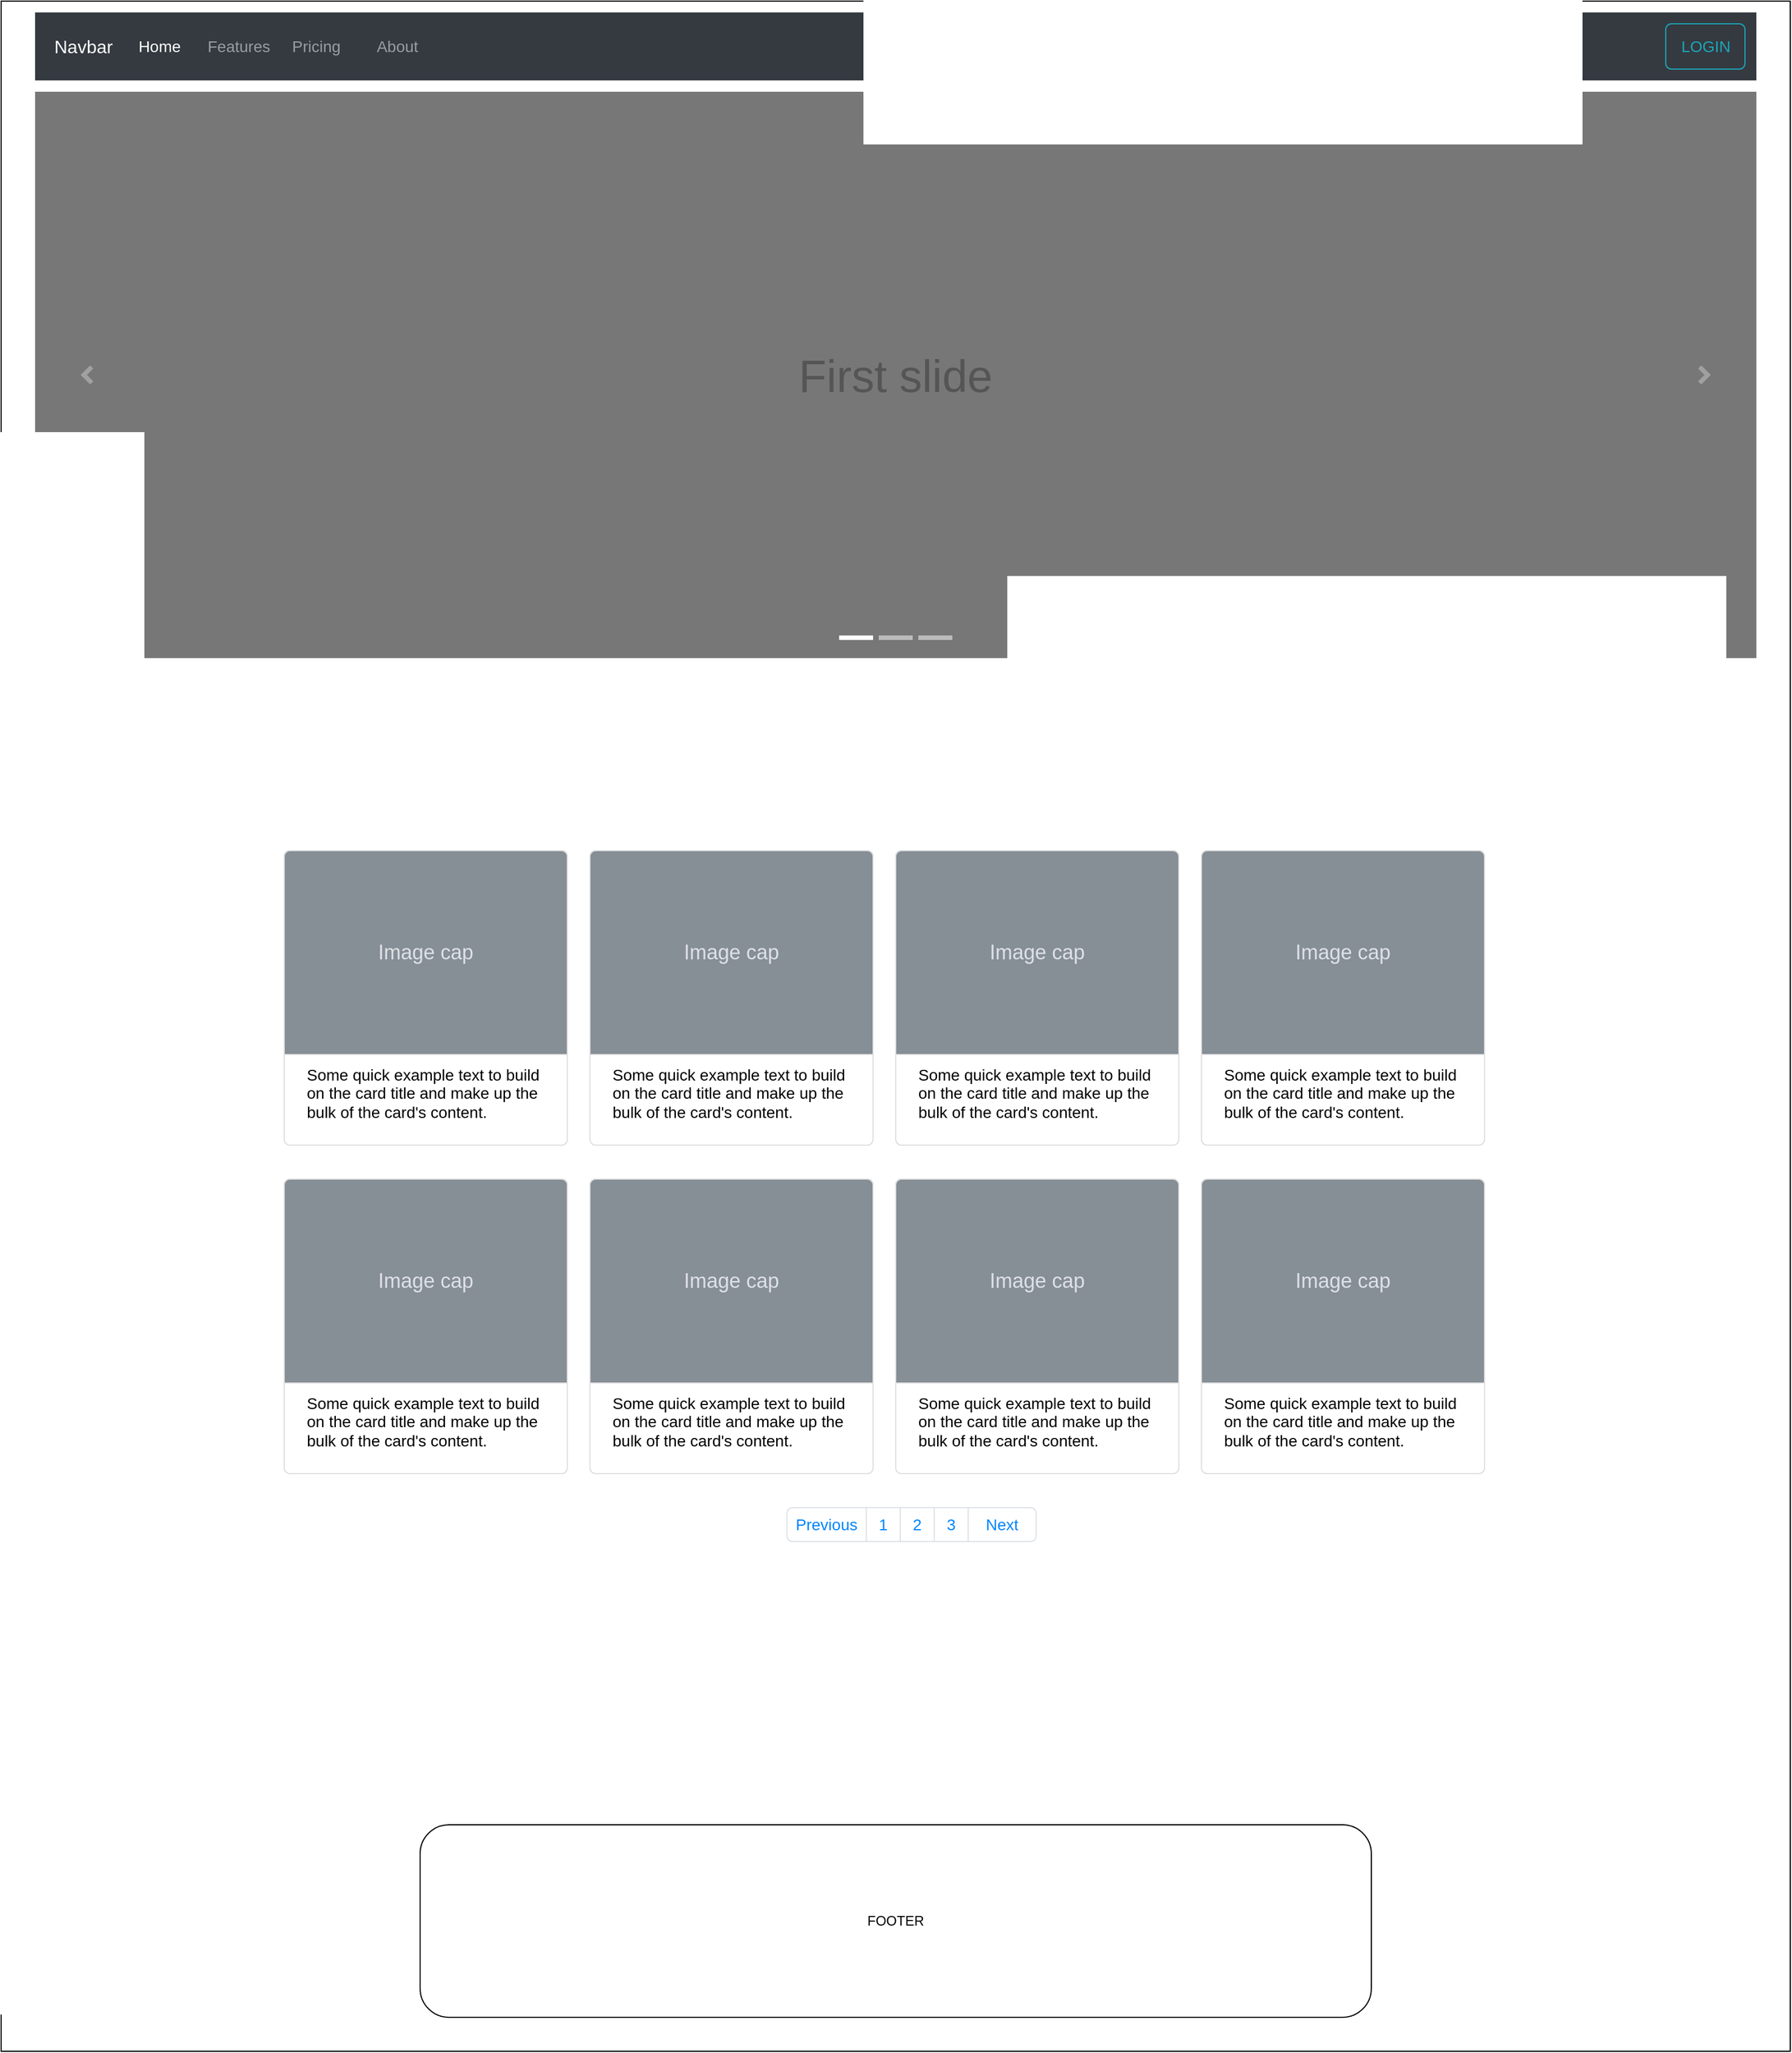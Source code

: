 <mxfile version="24.7.6">
  <diagram name="Página-1" id="1gBmtWovFUda9yKvvjN_">
    <mxGraphModel dx="2826" dy="3253" grid="1" gridSize="10" guides="1" tooltips="1" connect="1" arrows="1" fold="1" page="1" pageScale="1" pageWidth="827" pageHeight="1169" math="0" shadow="0">
      <root>
        <mxCell id="0" />
        <mxCell id="1" parent="0" />
        <mxCell id="1Idk6-fjbgLtCcOZboem-2" value="" style="rounded=0;whiteSpace=wrap;html=1;" vertex="1" parent="1">
          <mxGeometry x="-390" y="-1410" width="1580" height="1810" as="geometry" />
        </mxCell>
        <mxCell id="1Idk6-fjbgLtCcOZboem-12" value="" style="html=1;shadow=0;dashed=0;fillColor=#343A40;strokeColor=none;fontSize=16;fontColor=#ffffff;align=left;spacing=15;" vertex="1" parent="1">
          <mxGeometry x="-360" y="-1400" width="1520" height="60" as="geometry" />
        </mxCell>
        <mxCell id="1Idk6-fjbgLtCcOZboem-13" value="" style="swimlane;shape=mxgraph.bootstrap.anchor;strokeColor=none;fillColor=none;fontColor=#0085FC;fontStyle=0;childLayout=stackLayout;horizontal=0;startSize=0;horizontalStack=1;resizeParent=1;resizeParentMax=0;resizeLast=0;collapsible=0;marginBottom=0;whiteSpace=wrap;html=1;resizeWidth=0;" vertex="1" parent="1Idk6-fjbgLtCcOZboem-12">
          <mxGeometry y="10" width="350" height="40" as="geometry" />
        </mxCell>
        <mxCell id="1Idk6-fjbgLtCcOZboem-14" value="Navbar" style="text;strokeColor=none;align=left;verticalAlign=middle;spacingLeft=15;spacingRight=10;points=[[0,0.5],[1,0.5]];portConstraint=eastwest;rotatable=0;whiteSpace=wrap;html=1;fillColor=none;fontColor=#ffffff;fontSize=16;" vertex="1" parent="1Idk6-fjbgLtCcOZboem-13">
          <mxGeometry width="80" height="40" as="geometry" />
        </mxCell>
        <mxCell id="1Idk6-fjbgLtCcOZboem-15" value="Home" style="text;strokeColor=none;align=center;verticalAlign=middle;spacingLeft=10;spacingRight=10;points=[[0,0.5],[1,0.5]];portConstraint=eastwest;rotatable=0;whiteSpace=wrap;html=1;fillColor=none;fontColor=#ffffff;fontSize=14;" vertex="1" parent="1Idk6-fjbgLtCcOZboem-13">
          <mxGeometry x="80" width="60" height="40" as="geometry" />
        </mxCell>
        <mxCell id="1Idk6-fjbgLtCcOZboem-16" value="Features" style="text;strokeColor=none;align=center;verticalAlign=middle;spacingLeft=10;spacingRight=10;points=[[0,0.5],[1,0.5]];portConstraint=eastwest;rotatable=0;whiteSpace=wrap;html=1;fillColor=none;fontColor=#9A9DA0;fontSize=14;" vertex="1" parent="1Idk6-fjbgLtCcOZboem-13">
          <mxGeometry x="140" width="80" height="40" as="geometry" />
        </mxCell>
        <mxCell id="1Idk6-fjbgLtCcOZboem-17" value="Pricing" style="text;strokeColor=none;align=left;verticalAlign=middle;spacingLeft=5;spacingRight=10;points=[[0,0.5],[1,0.5]];portConstraint=eastwest;rotatable=0;whiteSpace=wrap;html=1;fillColor=none;fontColor=#9A9DA0;fontSize=14;" vertex="1" parent="1Idk6-fjbgLtCcOZboem-13">
          <mxGeometry x="220" width="70" height="40" as="geometry" />
        </mxCell>
        <mxCell id="1Idk6-fjbgLtCcOZboem-18" value="About" style="text;strokeColor=none;align=center;verticalAlign=middle;spacingLeft=10;spacingRight=10;points=[[0,0.5],[1,0.5]];portConstraint=eastwest;rotatable=0;whiteSpace=wrap;html=1;fillColor=none;fontColor=#9A9DA0;fontSize=14;" vertex="1" parent="1Idk6-fjbgLtCcOZboem-13">
          <mxGeometry x="290" width="60" height="40" as="geometry" />
        </mxCell>
        <mxCell id="1Idk6-fjbgLtCcOZboem-19" value="LOGIN" style="html=1;shadow=0;dashed=0;shape=mxgraph.bootstrap.rrect;rSize=5;fontSize=14;fontColor=#1CA5B8;strokeColor=#1CA5B8;fillColor=none;" vertex="1" parent="1Idk6-fjbgLtCcOZboem-12">
          <mxGeometry x="1" width="70" height="40" relative="1" as="geometry">
            <mxPoint x="-80" y="10" as="offset" />
          </mxGeometry>
        </mxCell>
        <mxCell id="1Idk6-fjbgLtCcOZboem-21" value="First slide" style="html=1;shadow=0;dashed=0;strokeColor=none;strokeWidth=1;fillColor=#777777;fontColor=#555555;whiteSpace=wrap;align=center;verticalAlign=middle;fontStyle=0;fontSize=40;" vertex="1" parent="1">
          <mxGeometry x="-360" y="-1330" width="1520" height="500" as="geometry" />
        </mxCell>
        <mxCell id="1Idk6-fjbgLtCcOZboem-22" value="" style="html=1;verticalLabelPosition=bottom;labelBackgroundColor=#ffffff;verticalAlign=top;shadow=0;dashed=0;strokeWidth=4;shape=mxgraph.ios7.misc.more;strokeColor=#a0a0a0;" vertex="1" parent="1Idk6-fjbgLtCcOZboem-21">
          <mxGeometry x="1" y="0.5" width="7" height="14" relative="1" as="geometry">
            <mxPoint x="-50" y="-7" as="offset" />
          </mxGeometry>
        </mxCell>
        <mxCell id="1Idk6-fjbgLtCcOZboem-23" value="" style="flipH=1;html=1;verticalLabelPosition=bottom;labelBackgroundColor=#ffffff;verticalAlign=top;shadow=0;dashed=0;strokeWidth=4;shape=mxgraph.ios7.misc.more;strokeColor=#a0a0a0;" vertex="1" parent="1Idk6-fjbgLtCcOZboem-21">
          <mxGeometry y="0.5" width="7" height="14" relative="1" as="geometry">
            <mxPoint x="43" y="-7" as="offset" />
          </mxGeometry>
        </mxCell>
        <mxCell id="1Idk6-fjbgLtCcOZboem-24" value="" style="html=1;shadow=0;strokeColor=none;fillColor=#ffffff;" vertex="1" parent="1Idk6-fjbgLtCcOZboem-21">
          <mxGeometry x="0.5" y="1" width="30" height="4" relative="1" as="geometry">
            <mxPoint x="-50" y="-20" as="offset" />
          </mxGeometry>
        </mxCell>
        <mxCell id="1Idk6-fjbgLtCcOZboem-25" value="" style="html=1;shadow=0;strokeColor=none;fillColor=#BBBBBB;" vertex="1" parent="1Idk6-fjbgLtCcOZboem-21">
          <mxGeometry x="0.5" y="1" width="30" height="4" relative="1" as="geometry">
            <mxPoint x="-15" y="-20" as="offset" />
          </mxGeometry>
        </mxCell>
        <mxCell id="1Idk6-fjbgLtCcOZboem-26" value="" style="html=1;shadow=0;strokeColor=none;fillColor=#BBBBBB;" vertex="1" parent="1Idk6-fjbgLtCcOZboem-21">
          <mxGeometry x="0.5" y="1" width="30" height="4" relative="1" as="geometry">
            <mxPoint x="20" y="-20" as="offset" />
          </mxGeometry>
        </mxCell>
        <mxCell id="1Idk6-fjbgLtCcOZboem-29" value="Some quick example text to build on the card title and make up the bulk of the card&#39;s content." style="html=1;shadow=0;dashed=0;shape=mxgraph.bootstrap.rrect;rSize=5;strokeColor=#DFDFDF;html=1;whiteSpace=wrap;fillColor=#ffffff;fontColor=#000000;verticalAlign=bottom;align=left;spacing=20;fontSize=14;" vertex="1" parent="1">
          <mxGeometry x="-140" y="-660" width="250" height="260" as="geometry" />
        </mxCell>
        <mxCell id="1Idk6-fjbgLtCcOZboem-30" value="Image cap" style="html=1;shadow=0;dashed=0;shape=mxgraph.bootstrap.topButton;rSize=5;perimeter=none;whiteSpace=wrap;fillColor=#868E96;strokeColor=#DFDFDF;fontColor=#DEE2E6;resizeWidth=1;fontSize=18;" vertex="1" parent="1Idk6-fjbgLtCcOZboem-29">
          <mxGeometry width="250" height="180" relative="1" as="geometry" />
        </mxCell>
        <mxCell id="1Idk6-fjbgLtCcOZboem-31" value="Some quick example text to build on the card title and make up the bulk of the card&#39;s content." style="html=1;shadow=0;dashed=0;shape=mxgraph.bootstrap.rrect;rSize=5;strokeColor=#DFDFDF;html=1;whiteSpace=wrap;fillColor=#ffffff;fontColor=#000000;verticalAlign=bottom;align=left;spacing=20;fontSize=14;" vertex="1" parent="1">
          <mxGeometry x="130" y="-370" width="250" height="260" as="geometry" />
        </mxCell>
        <mxCell id="1Idk6-fjbgLtCcOZboem-32" value="Image cap" style="html=1;shadow=0;dashed=0;shape=mxgraph.bootstrap.topButton;rSize=5;perimeter=none;whiteSpace=wrap;fillColor=#868E96;strokeColor=#DFDFDF;fontColor=#DEE2E6;resizeWidth=1;fontSize=18;" vertex="1" parent="1Idk6-fjbgLtCcOZboem-31">
          <mxGeometry width="250" height="180" relative="1" as="geometry" />
        </mxCell>
        <mxCell id="1Idk6-fjbgLtCcOZboem-33" value="Some quick example text to build on the card title and make up the bulk of the card&#39;s content." style="html=1;shadow=0;dashed=0;shape=mxgraph.bootstrap.rrect;rSize=5;strokeColor=#DFDFDF;html=1;whiteSpace=wrap;fillColor=#ffffff;fontColor=#000000;verticalAlign=bottom;align=left;spacing=20;fontSize=14;" vertex="1" parent="1">
          <mxGeometry x="-140" y="-370" width="250" height="260" as="geometry" />
        </mxCell>
        <mxCell id="1Idk6-fjbgLtCcOZboem-34" value="Image cap" style="html=1;shadow=0;dashed=0;shape=mxgraph.bootstrap.topButton;rSize=5;perimeter=none;whiteSpace=wrap;fillColor=#868E96;strokeColor=#DFDFDF;fontColor=#DEE2E6;resizeWidth=1;fontSize=18;" vertex="1" parent="1Idk6-fjbgLtCcOZboem-33">
          <mxGeometry width="250" height="180" relative="1" as="geometry" />
        </mxCell>
        <mxCell id="1Idk6-fjbgLtCcOZboem-35" value="Some quick example text to build on the card title and make up the bulk of the card&#39;s content." style="html=1;shadow=0;dashed=0;shape=mxgraph.bootstrap.rrect;rSize=5;strokeColor=#DFDFDF;html=1;whiteSpace=wrap;fillColor=#ffffff;fontColor=#000000;verticalAlign=bottom;align=left;spacing=20;fontSize=14;" vertex="1" parent="1">
          <mxGeometry x="400" y="-660" width="250" height="260" as="geometry" />
        </mxCell>
        <mxCell id="1Idk6-fjbgLtCcOZboem-36" value="Image cap" style="html=1;shadow=0;dashed=0;shape=mxgraph.bootstrap.topButton;rSize=5;perimeter=none;whiteSpace=wrap;fillColor=#868E96;strokeColor=#DFDFDF;fontColor=#DEE2E6;resizeWidth=1;fontSize=18;" vertex="1" parent="1Idk6-fjbgLtCcOZboem-35">
          <mxGeometry width="250" height="180" relative="1" as="geometry" />
        </mxCell>
        <mxCell id="1Idk6-fjbgLtCcOZboem-37" value="Some quick example text to build on the card title and make up the bulk of the card&#39;s content." style="html=1;shadow=0;dashed=0;shape=mxgraph.bootstrap.rrect;rSize=5;strokeColor=#DFDFDF;html=1;whiteSpace=wrap;fillColor=#ffffff;fontColor=#000000;verticalAlign=bottom;align=left;spacing=20;fontSize=14;" vertex="1" parent="1">
          <mxGeometry x="400" y="-370" width="250" height="260" as="geometry" />
        </mxCell>
        <mxCell id="1Idk6-fjbgLtCcOZboem-38" value="Image cap" style="html=1;shadow=0;dashed=0;shape=mxgraph.bootstrap.topButton;rSize=5;perimeter=none;whiteSpace=wrap;fillColor=#868E96;strokeColor=#DFDFDF;fontColor=#DEE2E6;resizeWidth=1;fontSize=18;" vertex="1" parent="1Idk6-fjbgLtCcOZboem-37">
          <mxGeometry width="250" height="180" relative="1" as="geometry" />
        </mxCell>
        <mxCell id="1Idk6-fjbgLtCcOZboem-39" value="Some quick example text to build on the card title and make up the bulk of the card&#39;s content." style="html=1;shadow=0;dashed=0;shape=mxgraph.bootstrap.rrect;rSize=5;strokeColor=#DFDFDF;html=1;whiteSpace=wrap;fillColor=#ffffff;fontColor=#000000;verticalAlign=bottom;align=left;spacing=20;fontSize=14;" vertex="1" parent="1">
          <mxGeometry x="130" y="-660" width="250" height="260" as="geometry" />
        </mxCell>
        <mxCell id="1Idk6-fjbgLtCcOZboem-40" value="Image cap" style="html=1;shadow=0;dashed=0;shape=mxgraph.bootstrap.topButton;rSize=5;perimeter=none;whiteSpace=wrap;fillColor=#868E96;strokeColor=#DFDFDF;fontColor=#DEE2E6;resizeWidth=1;fontSize=18;" vertex="1" parent="1Idk6-fjbgLtCcOZboem-39">
          <mxGeometry width="250" height="180" relative="1" as="geometry" />
        </mxCell>
        <mxCell id="1Idk6-fjbgLtCcOZboem-41" value="Some quick example text to build on the card title and make up the bulk of the card&#39;s content." style="html=1;shadow=0;dashed=0;shape=mxgraph.bootstrap.rrect;rSize=5;strokeColor=#DFDFDF;html=1;whiteSpace=wrap;fillColor=#ffffff;fontColor=#000000;verticalAlign=bottom;align=left;spacing=20;fontSize=14;" vertex="1" parent="1">
          <mxGeometry x="670" y="-660" width="250" height="260" as="geometry" />
        </mxCell>
        <mxCell id="1Idk6-fjbgLtCcOZboem-42" value="Image cap" style="html=1;shadow=0;dashed=0;shape=mxgraph.bootstrap.topButton;rSize=5;perimeter=none;whiteSpace=wrap;fillColor=#868E96;strokeColor=#DFDFDF;fontColor=#DEE2E6;resizeWidth=1;fontSize=18;" vertex="1" parent="1Idk6-fjbgLtCcOZboem-41">
          <mxGeometry width="250" height="180" relative="1" as="geometry" />
        </mxCell>
        <mxCell id="1Idk6-fjbgLtCcOZboem-43" value="Some quick example text to build on the card title and make up the bulk of the card&#39;s content." style="html=1;shadow=0;dashed=0;shape=mxgraph.bootstrap.rrect;rSize=5;strokeColor=#DFDFDF;html=1;whiteSpace=wrap;fillColor=#ffffff;fontColor=#000000;verticalAlign=bottom;align=left;spacing=20;fontSize=14;" vertex="1" parent="1">
          <mxGeometry x="670" y="-370" width="250" height="260" as="geometry" />
        </mxCell>
        <mxCell id="1Idk6-fjbgLtCcOZboem-44" value="Image cap" style="html=1;shadow=0;dashed=0;shape=mxgraph.bootstrap.topButton;rSize=5;perimeter=none;whiteSpace=wrap;fillColor=#868E96;strokeColor=#DFDFDF;fontColor=#DEE2E6;resizeWidth=1;fontSize=18;" vertex="1" parent="1Idk6-fjbgLtCcOZboem-43">
          <mxGeometry width="250" height="180" relative="1" as="geometry" />
        </mxCell>
        <mxCell id="1Idk6-fjbgLtCcOZboem-51" value="" style="swimlane;shape=mxgraph.bootstrap.anchor;strokeColor=#DEE2E6;fillColor=#ffffff;fontColor=#0085FC;fontStyle=0;childLayout=stackLayout;horizontal=0;startSize=0;horizontalStack=1;resizeParent=1;resizeParentMax=0;resizeLast=0;collapsible=0;marginBottom=0;whiteSpace=wrap;html=1;" vertex="1" parent="1">
          <mxGeometry x="304" y="-80" width="220" height="30" as="geometry" />
        </mxCell>
        <mxCell id="1Idk6-fjbgLtCcOZboem-52" value="Previous" style="text;strokeColor=inherit;align=center;verticalAlign=middle;spacingLeft=5;spacingRight=5;overflow=hidden;points=[[0,0.5],[1,0.5]];portConstraint=eastwest;rotatable=0;whiteSpace=wrap;html=1;shape=mxgraph.bootstrap.leftButton;rSize=5;fillColor=inherit;fontColor=inherit;fontSize=14;" vertex="1" parent="1Idk6-fjbgLtCcOZboem-51">
          <mxGeometry width="70" height="30" as="geometry" />
        </mxCell>
        <mxCell id="1Idk6-fjbgLtCcOZboem-53" value="1" style="text;strokeColor=inherit;align=center;verticalAlign=middle;spacingLeft=5;spacingRight=5;overflow=hidden;points=[[0,0.5],[1,0.5]];portConstraint=eastwest;rotatable=0;whiteSpace=wrap;html=1;rSize=5;fillColor=inherit;fontColor=inherit;fontSize=14;" vertex="1" parent="1Idk6-fjbgLtCcOZboem-51">
          <mxGeometry x="70" width="30" height="30" as="geometry" />
        </mxCell>
        <mxCell id="1Idk6-fjbgLtCcOZboem-54" value="2" style="text;strokeColor=inherit;align=center;verticalAlign=middle;spacingLeft=5;spacingRight=5;overflow=hidden;points=[[0,0.5],[1,0.5]];portConstraint=eastwest;rotatable=0;whiteSpace=wrap;html=1;rSize=5;fillColor=inherit;fontColor=inherit;fontSize=14;" vertex="1" parent="1Idk6-fjbgLtCcOZboem-51">
          <mxGeometry x="100" width="30" height="30" as="geometry" />
        </mxCell>
        <mxCell id="1Idk6-fjbgLtCcOZboem-55" value="3" style="text;strokeColor=inherit;align=center;verticalAlign=middle;spacingLeft=5;spacingRight=5;overflow=hidden;points=[[0,0.5],[1,0.5]];portConstraint=eastwest;rotatable=0;whiteSpace=wrap;html=1;rSize=5;fillColor=inherit;fontColor=inherit;fontSize=14;" vertex="1" parent="1Idk6-fjbgLtCcOZboem-51">
          <mxGeometry x="130" width="30" height="30" as="geometry" />
        </mxCell>
        <mxCell id="1Idk6-fjbgLtCcOZboem-56" value="Next" style="text;strokeColor=inherit;align=center;verticalAlign=middle;spacingLeft=5;spacingRight=5;overflow=hidden;points=[[0,0.5],[1,0.5]];portConstraint=eastwest;rotatable=0;whiteSpace=wrap;html=1;shape=mxgraph.bootstrap.rightButton;rSize=5;fillColor=inherit;fontColor=inherit;fontSize=14;" vertex="1" parent="1Idk6-fjbgLtCcOZboem-51">
          <mxGeometry x="160" width="60" height="30" as="geometry" />
        </mxCell>
        <mxCell id="1Idk6-fjbgLtCcOZboem-57" value="FOOTER" style="rounded=1;whiteSpace=wrap;html=1;" vertex="1" parent="1">
          <mxGeometry x="-20" y="200" width="840" height="170" as="geometry" />
        </mxCell>
      </root>
    </mxGraphModel>
  </diagram>
</mxfile>
